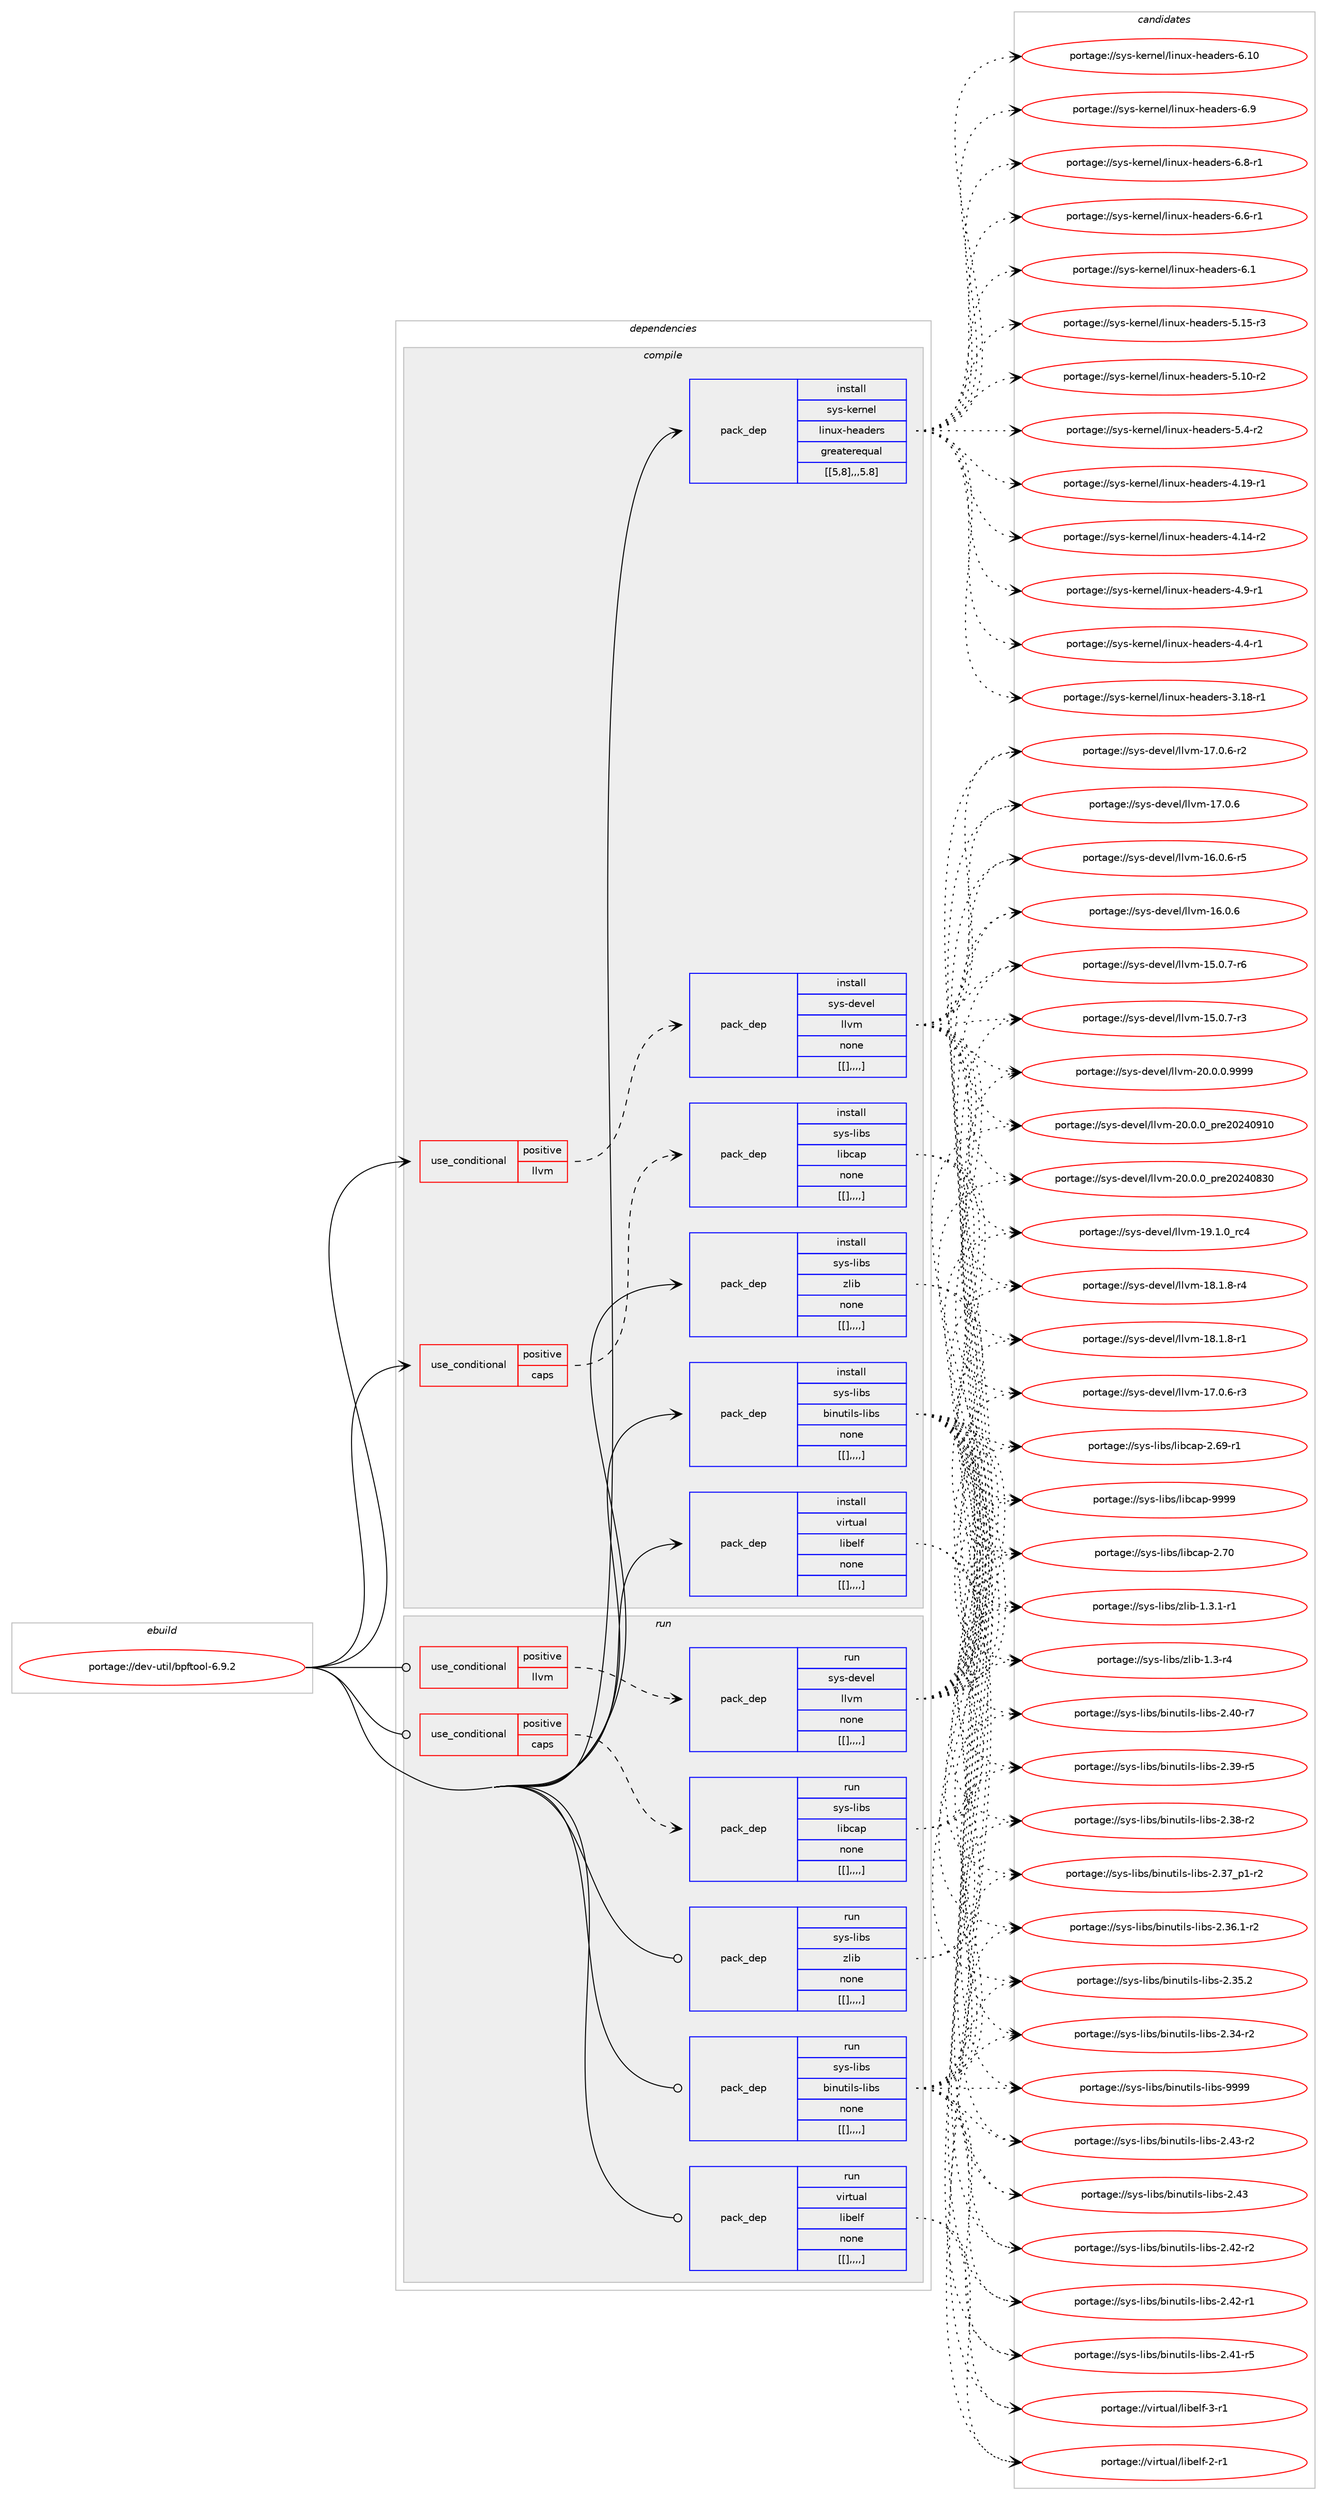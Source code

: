 digraph prolog {

# *************
# Graph options
# *************

newrank=true;
concentrate=true;
compound=true;
graph [rankdir=LR,fontname=Helvetica,fontsize=10,ranksep=1.5];#, ranksep=2.5, nodesep=0.2];
edge  [arrowhead=vee];
node  [fontname=Helvetica,fontsize=10];

# **********
# The ebuild
# **********

subgraph cluster_leftcol {
color=gray;
label=<<i>ebuild</i>>;
id [label="portage://dev-util/bpftool-6.9.2", color=red, width=4, href="../dev-util/bpftool-6.9.2.svg"];
}

# ****************
# The dependencies
# ****************

subgraph cluster_midcol {
color=gray;
label=<<i>dependencies</i>>;
subgraph cluster_compile {
fillcolor="#eeeeee";
style=filled;
label=<<i>compile</i>>;
subgraph cond61091 {
dependency214727 [label=<<TABLE BORDER="0" CELLBORDER="1" CELLSPACING="0" CELLPADDING="4"><TR><TD ROWSPAN="3" CELLPADDING="10">use_conditional</TD></TR><TR><TD>positive</TD></TR><TR><TD>caps</TD></TR></TABLE>>, shape=none, color=red];
subgraph pack152243 {
dependency214728 [label=<<TABLE BORDER="0" CELLBORDER="1" CELLSPACING="0" CELLPADDING="4" WIDTH="220"><TR><TD ROWSPAN="6" CELLPADDING="30">pack_dep</TD></TR><TR><TD WIDTH="110">install</TD></TR><TR><TD>sys-libs</TD></TR><TR><TD>libcap</TD></TR><TR><TD>none</TD></TR><TR><TD>[[],,,,]</TD></TR></TABLE>>, shape=none, color=blue];
}
dependency214727:e -> dependency214728:w [weight=20,style="dashed",arrowhead="vee"];
}
id:e -> dependency214727:w [weight=20,style="solid",arrowhead="vee"];
subgraph cond61092 {
dependency214729 [label=<<TABLE BORDER="0" CELLBORDER="1" CELLSPACING="0" CELLPADDING="4"><TR><TD ROWSPAN="3" CELLPADDING="10">use_conditional</TD></TR><TR><TD>positive</TD></TR><TR><TD>llvm</TD></TR></TABLE>>, shape=none, color=red];
subgraph pack152244 {
dependency214730 [label=<<TABLE BORDER="0" CELLBORDER="1" CELLSPACING="0" CELLPADDING="4" WIDTH="220"><TR><TD ROWSPAN="6" CELLPADDING="30">pack_dep</TD></TR><TR><TD WIDTH="110">install</TD></TR><TR><TD>sys-devel</TD></TR><TR><TD>llvm</TD></TR><TR><TD>none</TD></TR><TR><TD>[[],,,,]</TD></TR></TABLE>>, shape=none, color=blue];
}
dependency214729:e -> dependency214730:w [weight=20,style="dashed",arrowhead="vee"];
}
id:e -> dependency214729:w [weight=20,style="solid",arrowhead="vee"];
subgraph pack152245 {
dependency214731 [label=<<TABLE BORDER="0" CELLBORDER="1" CELLSPACING="0" CELLPADDING="4" WIDTH="220"><TR><TD ROWSPAN="6" CELLPADDING="30">pack_dep</TD></TR><TR><TD WIDTH="110">install</TD></TR><TR><TD>sys-kernel</TD></TR><TR><TD>linux-headers</TD></TR><TR><TD>greaterequal</TD></TR><TR><TD>[[5,8],,,5.8]</TD></TR></TABLE>>, shape=none, color=blue];
}
id:e -> dependency214731:w [weight=20,style="solid",arrowhead="vee"];
subgraph pack152246 {
dependency214732 [label=<<TABLE BORDER="0" CELLBORDER="1" CELLSPACING="0" CELLPADDING="4" WIDTH="220"><TR><TD ROWSPAN="6" CELLPADDING="30">pack_dep</TD></TR><TR><TD WIDTH="110">install</TD></TR><TR><TD>sys-libs</TD></TR><TR><TD>binutils-libs</TD></TR><TR><TD>none</TD></TR><TR><TD>[[],,,,]</TD></TR></TABLE>>, shape=none, color=blue];
}
id:e -> dependency214732:w [weight=20,style="solid",arrowhead="vee"];
subgraph pack152247 {
dependency214733 [label=<<TABLE BORDER="0" CELLBORDER="1" CELLSPACING="0" CELLPADDING="4" WIDTH="220"><TR><TD ROWSPAN="6" CELLPADDING="30">pack_dep</TD></TR><TR><TD WIDTH="110">install</TD></TR><TR><TD>sys-libs</TD></TR><TR><TD>zlib</TD></TR><TR><TD>none</TD></TR><TR><TD>[[],,,,]</TD></TR></TABLE>>, shape=none, color=blue];
}
id:e -> dependency214733:w [weight=20,style="solid",arrowhead="vee"];
subgraph pack152248 {
dependency214734 [label=<<TABLE BORDER="0" CELLBORDER="1" CELLSPACING="0" CELLPADDING="4" WIDTH="220"><TR><TD ROWSPAN="6" CELLPADDING="30">pack_dep</TD></TR><TR><TD WIDTH="110">install</TD></TR><TR><TD>virtual</TD></TR><TR><TD>libelf</TD></TR><TR><TD>none</TD></TR><TR><TD>[[],,,,]</TD></TR></TABLE>>, shape=none, color=blue];
}
id:e -> dependency214734:w [weight=20,style="solid",arrowhead="vee"];
}
subgraph cluster_compileandrun {
fillcolor="#eeeeee";
style=filled;
label=<<i>compile and run</i>>;
}
subgraph cluster_run {
fillcolor="#eeeeee";
style=filled;
label=<<i>run</i>>;
subgraph cond61093 {
dependency214735 [label=<<TABLE BORDER="0" CELLBORDER="1" CELLSPACING="0" CELLPADDING="4"><TR><TD ROWSPAN="3" CELLPADDING="10">use_conditional</TD></TR><TR><TD>positive</TD></TR><TR><TD>caps</TD></TR></TABLE>>, shape=none, color=red];
subgraph pack152249 {
dependency214736 [label=<<TABLE BORDER="0" CELLBORDER="1" CELLSPACING="0" CELLPADDING="4" WIDTH="220"><TR><TD ROWSPAN="6" CELLPADDING="30">pack_dep</TD></TR><TR><TD WIDTH="110">run</TD></TR><TR><TD>sys-libs</TD></TR><TR><TD>libcap</TD></TR><TR><TD>none</TD></TR><TR><TD>[[],,,,]</TD></TR></TABLE>>, shape=none, color=blue];
}
dependency214735:e -> dependency214736:w [weight=20,style="dashed",arrowhead="vee"];
}
id:e -> dependency214735:w [weight=20,style="solid",arrowhead="odot"];
subgraph cond61094 {
dependency214737 [label=<<TABLE BORDER="0" CELLBORDER="1" CELLSPACING="0" CELLPADDING="4"><TR><TD ROWSPAN="3" CELLPADDING="10">use_conditional</TD></TR><TR><TD>positive</TD></TR><TR><TD>llvm</TD></TR></TABLE>>, shape=none, color=red];
subgraph pack152250 {
dependency214738 [label=<<TABLE BORDER="0" CELLBORDER="1" CELLSPACING="0" CELLPADDING="4" WIDTH="220"><TR><TD ROWSPAN="6" CELLPADDING="30">pack_dep</TD></TR><TR><TD WIDTH="110">run</TD></TR><TR><TD>sys-devel</TD></TR><TR><TD>llvm</TD></TR><TR><TD>none</TD></TR><TR><TD>[[],,,,]</TD></TR></TABLE>>, shape=none, color=blue];
}
dependency214737:e -> dependency214738:w [weight=20,style="dashed",arrowhead="vee"];
}
id:e -> dependency214737:w [weight=20,style="solid",arrowhead="odot"];
subgraph pack152251 {
dependency214739 [label=<<TABLE BORDER="0" CELLBORDER="1" CELLSPACING="0" CELLPADDING="4" WIDTH="220"><TR><TD ROWSPAN="6" CELLPADDING="30">pack_dep</TD></TR><TR><TD WIDTH="110">run</TD></TR><TR><TD>sys-libs</TD></TR><TR><TD>binutils-libs</TD></TR><TR><TD>none</TD></TR><TR><TD>[[],,,,]</TD></TR></TABLE>>, shape=none, color=blue];
}
id:e -> dependency214739:w [weight=20,style="solid",arrowhead="odot"];
subgraph pack152252 {
dependency214740 [label=<<TABLE BORDER="0" CELLBORDER="1" CELLSPACING="0" CELLPADDING="4" WIDTH="220"><TR><TD ROWSPAN="6" CELLPADDING="30">pack_dep</TD></TR><TR><TD WIDTH="110">run</TD></TR><TR><TD>sys-libs</TD></TR><TR><TD>zlib</TD></TR><TR><TD>none</TD></TR><TR><TD>[[],,,,]</TD></TR></TABLE>>, shape=none, color=blue];
}
id:e -> dependency214740:w [weight=20,style="solid",arrowhead="odot"];
subgraph pack152253 {
dependency214741 [label=<<TABLE BORDER="0" CELLBORDER="1" CELLSPACING="0" CELLPADDING="4" WIDTH="220"><TR><TD ROWSPAN="6" CELLPADDING="30">pack_dep</TD></TR><TR><TD WIDTH="110">run</TD></TR><TR><TD>virtual</TD></TR><TR><TD>libelf</TD></TR><TR><TD>none</TD></TR><TR><TD>[[],,,,]</TD></TR></TABLE>>, shape=none, color=blue];
}
id:e -> dependency214741:w [weight=20,style="solid",arrowhead="odot"];
}
}

# **************
# The candidates
# **************

subgraph cluster_choices {
rank=same;
color=gray;
label=<<i>candidates</i>>;

subgraph choice152243 {
color=black;
nodesep=1;
choice1151211154510810598115471081059899971124557575757 [label="portage://sys-libs/libcap-9999", color=red, width=4,href="../sys-libs/libcap-9999.svg"];
choice1151211154510810598115471081059899971124550465548 [label="portage://sys-libs/libcap-2.70", color=red, width=4,href="../sys-libs/libcap-2.70.svg"];
choice11512111545108105981154710810598999711245504654574511449 [label="portage://sys-libs/libcap-2.69-r1", color=red, width=4,href="../sys-libs/libcap-2.69-r1.svg"];
dependency214728:e -> choice1151211154510810598115471081059899971124557575757:w [style=dotted,weight="100"];
dependency214728:e -> choice1151211154510810598115471081059899971124550465548:w [style=dotted,weight="100"];
dependency214728:e -> choice11512111545108105981154710810598999711245504654574511449:w [style=dotted,weight="100"];
}
subgraph choice152244 {
color=black;
nodesep=1;
choice1151211154510010111810110847108108118109455048464846484657575757 [label="portage://sys-devel/llvm-20.0.0.9999", color=red, width=4,href="../sys-devel/llvm-20.0.0.9999.svg"];
choice115121115451001011181011084710810811810945504846484648951121141015048505248574948 [label="portage://sys-devel/llvm-20.0.0_pre20240910", color=red, width=4,href="../sys-devel/llvm-20.0.0_pre20240910.svg"];
choice115121115451001011181011084710810811810945504846484648951121141015048505248565148 [label="portage://sys-devel/llvm-20.0.0_pre20240830", color=red, width=4,href="../sys-devel/llvm-20.0.0_pre20240830.svg"];
choice115121115451001011181011084710810811810945495746494648951149952 [label="portage://sys-devel/llvm-19.1.0_rc4", color=red, width=4,href="../sys-devel/llvm-19.1.0_rc4.svg"];
choice1151211154510010111810110847108108118109454956464946564511452 [label="portage://sys-devel/llvm-18.1.8-r4", color=red, width=4,href="../sys-devel/llvm-18.1.8-r4.svg"];
choice1151211154510010111810110847108108118109454956464946564511449 [label="portage://sys-devel/llvm-18.1.8-r1", color=red, width=4,href="../sys-devel/llvm-18.1.8-r1.svg"];
choice1151211154510010111810110847108108118109454955464846544511451 [label="portage://sys-devel/llvm-17.0.6-r3", color=red, width=4,href="../sys-devel/llvm-17.0.6-r3.svg"];
choice1151211154510010111810110847108108118109454955464846544511450 [label="portage://sys-devel/llvm-17.0.6-r2", color=red, width=4,href="../sys-devel/llvm-17.0.6-r2.svg"];
choice115121115451001011181011084710810811810945495546484654 [label="portage://sys-devel/llvm-17.0.6", color=red, width=4,href="../sys-devel/llvm-17.0.6.svg"];
choice1151211154510010111810110847108108118109454954464846544511453 [label="portage://sys-devel/llvm-16.0.6-r5", color=red, width=4,href="../sys-devel/llvm-16.0.6-r5.svg"];
choice115121115451001011181011084710810811810945495446484654 [label="portage://sys-devel/llvm-16.0.6", color=red, width=4,href="../sys-devel/llvm-16.0.6.svg"];
choice1151211154510010111810110847108108118109454953464846554511454 [label="portage://sys-devel/llvm-15.0.7-r6", color=red, width=4,href="../sys-devel/llvm-15.0.7-r6.svg"];
choice1151211154510010111810110847108108118109454953464846554511451 [label="portage://sys-devel/llvm-15.0.7-r3", color=red, width=4,href="../sys-devel/llvm-15.0.7-r3.svg"];
dependency214730:e -> choice1151211154510010111810110847108108118109455048464846484657575757:w [style=dotted,weight="100"];
dependency214730:e -> choice115121115451001011181011084710810811810945504846484648951121141015048505248574948:w [style=dotted,weight="100"];
dependency214730:e -> choice115121115451001011181011084710810811810945504846484648951121141015048505248565148:w [style=dotted,weight="100"];
dependency214730:e -> choice115121115451001011181011084710810811810945495746494648951149952:w [style=dotted,weight="100"];
dependency214730:e -> choice1151211154510010111810110847108108118109454956464946564511452:w [style=dotted,weight="100"];
dependency214730:e -> choice1151211154510010111810110847108108118109454956464946564511449:w [style=dotted,weight="100"];
dependency214730:e -> choice1151211154510010111810110847108108118109454955464846544511451:w [style=dotted,weight="100"];
dependency214730:e -> choice1151211154510010111810110847108108118109454955464846544511450:w [style=dotted,weight="100"];
dependency214730:e -> choice115121115451001011181011084710810811810945495546484654:w [style=dotted,weight="100"];
dependency214730:e -> choice1151211154510010111810110847108108118109454954464846544511453:w [style=dotted,weight="100"];
dependency214730:e -> choice115121115451001011181011084710810811810945495446484654:w [style=dotted,weight="100"];
dependency214730:e -> choice1151211154510010111810110847108108118109454953464846554511454:w [style=dotted,weight="100"];
dependency214730:e -> choice1151211154510010111810110847108108118109454953464846554511451:w [style=dotted,weight="100"];
}
subgraph choice152245 {
color=black;
nodesep=1;
choice115121115451071011141101011084710810511011712045104101971001011141154554464948 [label="portage://sys-kernel/linux-headers-6.10", color=red, width=4,href="../sys-kernel/linux-headers-6.10.svg"];
choice1151211154510710111411010110847108105110117120451041019710010111411545544657 [label="portage://sys-kernel/linux-headers-6.9", color=red, width=4,href="../sys-kernel/linux-headers-6.9.svg"];
choice11512111545107101114110101108471081051101171204510410197100101114115455446564511449 [label="portage://sys-kernel/linux-headers-6.8-r1", color=red, width=4,href="../sys-kernel/linux-headers-6.8-r1.svg"];
choice11512111545107101114110101108471081051101171204510410197100101114115455446544511449 [label="portage://sys-kernel/linux-headers-6.6-r1", color=red, width=4,href="../sys-kernel/linux-headers-6.6-r1.svg"];
choice1151211154510710111411010110847108105110117120451041019710010111411545544649 [label="portage://sys-kernel/linux-headers-6.1", color=red, width=4,href="../sys-kernel/linux-headers-6.1.svg"];
choice1151211154510710111411010110847108105110117120451041019710010111411545534649534511451 [label="portage://sys-kernel/linux-headers-5.15-r3", color=red, width=4,href="../sys-kernel/linux-headers-5.15-r3.svg"];
choice1151211154510710111411010110847108105110117120451041019710010111411545534649484511450 [label="portage://sys-kernel/linux-headers-5.10-r2", color=red, width=4,href="../sys-kernel/linux-headers-5.10-r2.svg"];
choice11512111545107101114110101108471081051101171204510410197100101114115455346524511450 [label="portage://sys-kernel/linux-headers-5.4-r2", color=red, width=4,href="../sys-kernel/linux-headers-5.4-r2.svg"];
choice1151211154510710111411010110847108105110117120451041019710010111411545524649574511449 [label="portage://sys-kernel/linux-headers-4.19-r1", color=red, width=4,href="../sys-kernel/linux-headers-4.19-r1.svg"];
choice1151211154510710111411010110847108105110117120451041019710010111411545524649524511450 [label="portage://sys-kernel/linux-headers-4.14-r2", color=red, width=4,href="../sys-kernel/linux-headers-4.14-r2.svg"];
choice11512111545107101114110101108471081051101171204510410197100101114115455246574511449 [label="portage://sys-kernel/linux-headers-4.9-r1", color=red, width=4,href="../sys-kernel/linux-headers-4.9-r1.svg"];
choice11512111545107101114110101108471081051101171204510410197100101114115455246524511449 [label="portage://sys-kernel/linux-headers-4.4-r1", color=red, width=4,href="../sys-kernel/linux-headers-4.4-r1.svg"];
choice1151211154510710111411010110847108105110117120451041019710010111411545514649564511449 [label="portage://sys-kernel/linux-headers-3.18-r1", color=red, width=4,href="../sys-kernel/linux-headers-3.18-r1.svg"];
dependency214731:e -> choice115121115451071011141101011084710810511011712045104101971001011141154554464948:w [style=dotted,weight="100"];
dependency214731:e -> choice1151211154510710111411010110847108105110117120451041019710010111411545544657:w [style=dotted,weight="100"];
dependency214731:e -> choice11512111545107101114110101108471081051101171204510410197100101114115455446564511449:w [style=dotted,weight="100"];
dependency214731:e -> choice11512111545107101114110101108471081051101171204510410197100101114115455446544511449:w [style=dotted,weight="100"];
dependency214731:e -> choice1151211154510710111411010110847108105110117120451041019710010111411545544649:w [style=dotted,weight="100"];
dependency214731:e -> choice1151211154510710111411010110847108105110117120451041019710010111411545534649534511451:w [style=dotted,weight="100"];
dependency214731:e -> choice1151211154510710111411010110847108105110117120451041019710010111411545534649484511450:w [style=dotted,weight="100"];
dependency214731:e -> choice11512111545107101114110101108471081051101171204510410197100101114115455346524511450:w [style=dotted,weight="100"];
dependency214731:e -> choice1151211154510710111411010110847108105110117120451041019710010111411545524649574511449:w [style=dotted,weight="100"];
dependency214731:e -> choice1151211154510710111411010110847108105110117120451041019710010111411545524649524511450:w [style=dotted,weight="100"];
dependency214731:e -> choice11512111545107101114110101108471081051101171204510410197100101114115455246574511449:w [style=dotted,weight="100"];
dependency214731:e -> choice11512111545107101114110101108471081051101171204510410197100101114115455246524511449:w [style=dotted,weight="100"];
dependency214731:e -> choice1151211154510710111411010110847108105110117120451041019710010111411545514649564511449:w [style=dotted,weight="100"];
}
subgraph choice152246 {
color=black;
nodesep=1;
choice1151211154510810598115479810511011711610510811545108105981154557575757 [label="portage://sys-libs/binutils-libs-9999", color=red, width=4,href="../sys-libs/binutils-libs-9999.svg"];
choice11512111545108105981154798105110117116105108115451081059811545504652514511450 [label="portage://sys-libs/binutils-libs-2.43-r2", color=red, width=4,href="../sys-libs/binutils-libs-2.43-r2.svg"];
choice1151211154510810598115479810511011711610510811545108105981154550465251 [label="portage://sys-libs/binutils-libs-2.43", color=red, width=4,href="../sys-libs/binutils-libs-2.43.svg"];
choice11512111545108105981154798105110117116105108115451081059811545504652504511450 [label="portage://sys-libs/binutils-libs-2.42-r2", color=red, width=4,href="../sys-libs/binutils-libs-2.42-r2.svg"];
choice11512111545108105981154798105110117116105108115451081059811545504652504511449 [label="portage://sys-libs/binutils-libs-2.42-r1", color=red, width=4,href="../sys-libs/binutils-libs-2.42-r1.svg"];
choice11512111545108105981154798105110117116105108115451081059811545504652494511453 [label="portage://sys-libs/binutils-libs-2.41-r5", color=red, width=4,href="../sys-libs/binutils-libs-2.41-r5.svg"];
choice11512111545108105981154798105110117116105108115451081059811545504652484511455 [label="portage://sys-libs/binutils-libs-2.40-r7", color=red, width=4,href="../sys-libs/binutils-libs-2.40-r7.svg"];
choice11512111545108105981154798105110117116105108115451081059811545504651574511453 [label="portage://sys-libs/binutils-libs-2.39-r5", color=red, width=4,href="../sys-libs/binutils-libs-2.39-r5.svg"];
choice11512111545108105981154798105110117116105108115451081059811545504651564511450 [label="portage://sys-libs/binutils-libs-2.38-r2", color=red, width=4,href="../sys-libs/binutils-libs-2.38-r2.svg"];
choice115121115451081059811547981051101171161051081154510810598115455046515595112494511450 [label="portage://sys-libs/binutils-libs-2.37_p1-r2", color=red, width=4,href="../sys-libs/binutils-libs-2.37_p1-r2.svg"];
choice115121115451081059811547981051101171161051081154510810598115455046515446494511450 [label="portage://sys-libs/binutils-libs-2.36.1-r2", color=red, width=4,href="../sys-libs/binutils-libs-2.36.1-r2.svg"];
choice11512111545108105981154798105110117116105108115451081059811545504651534650 [label="portage://sys-libs/binutils-libs-2.35.2", color=red, width=4,href="../sys-libs/binutils-libs-2.35.2.svg"];
choice11512111545108105981154798105110117116105108115451081059811545504651524511450 [label="portage://sys-libs/binutils-libs-2.34-r2", color=red, width=4,href="../sys-libs/binutils-libs-2.34-r2.svg"];
dependency214732:e -> choice1151211154510810598115479810511011711610510811545108105981154557575757:w [style=dotted,weight="100"];
dependency214732:e -> choice11512111545108105981154798105110117116105108115451081059811545504652514511450:w [style=dotted,weight="100"];
dependency214732:e -> choice1151211154510810598115479810511011711610510811545108105981154550465251:w [style=dotted,weight="100"];
dependency214732:e -> choice11512111545108105981154798105110117116105108115451081059811545504652504511450:w [style=dotted,weight="100"];
dependency214732:e -> choice11512111545108105981154798105110117116105108115451081059811545504652504511449:w [style=dotted,weight="100"];
dependency214732:e -> choice11512111545108105981154798105110117116105108115451081059811545504652494511453:w [style=dotted,weight="100"];
dependency214732:e -> choice11512111545108105981154798105110117116105108115451081059811545504652484511455:w [style=dotted,weight="100"];
dependency214732:e -> choice11512111545108105981154798105110117116105108115451081059811545504651574511453:w [style=dotted,weight="100"];
dependency214732:e -> choice11512111545108105981154798105110117116105108115451081059811545504651564511450:w [style=dotted,weight="100"];
dependency214732:e -> choice115121115451081059811547981051101171161051081154510810598115455046515595112494511450:w [style=dotted,weight="100"];
dependency214732:e -> choice115121115451081059811547981051101171161051081154510810598115455046515446494511450:w [style=dotted,weight="100"];
dependency214732:e -> choice11512111545108105981154798105110117116105108115451081059811545504651534650:w [style=dotted,weight="100"];
dependency214732:e -> choice11512111545108105981154798105110117116105108115451081059811545504651524511450:w [style=dotted,weight="100"];
}
subgraph choice152247 {
color=black;
nodesep=1;
choice115121115451081059811547122108105984549465146494511449 [label="portage://sys-libs/zlib-1.3.1-r1", color=red, width=4,href="../sys-libs/zlib-1.3.1-r1.svg"];
choice11512111545108105981154712210810598454946514511452 [label="portage://sys-libs/zlib-1.3-r4", color=red, width=4,href="../sys-libs/zlib-1.3-r4.svg"];
dependency214733:e -> choice115121115451081059811547122108105984549465146494511449:w [style=dotted,weight="100"];
dependency214733:e -> choice11512111545108105981154712210810598454946514511452:w [style=dotted,weight="100"];
}
subgraph choice152248 {
color=black;
nodesep=1;
choice11810511411611797108471081059810110810245514511449 [label="portage://virtual/libelf-3-r1", color=red, width=4,href="../virtual/libelf-3-r1.svg"];
choice11810511411611797108471081059810110810245504511449 [label="portage://virtual/libelf-2-r1", color=red, width=4,href="../virtual/libelf-2-r1.svg"];
dependency214734:e -> choice11810511411611797108471081059810110810245514511449:w [style=dotted,weight="100"];
dependency214734:e -> choice11810511411611797108471081059810110810245504511449:w [style=dotted,weight="100"];
}
subgraph choice152249 {
color=black;
nodesep=1;
choice1151211154510810598115471081059899971124557575757 [label="portage://sys-libs/libcap-9999", color=red, width=4,href="../sys-libs/libcap-9999.svg"];
choice1151211154510810598115471081059899971124550465548 [label="portage://sys-libs/libcap-2.70", color=red, width=4,href="../sys-libs/libcap-2.70.svg"];
choice11512111545108105981154710810598999711245504654574511449 [label="portage://sys-libs/libcap-2.69-r1", color=red, width=4,href="../sys-libs/libcap-2.69-r1.svg"];
dependency214736:e -> choice1151211154510810598115471081059899971124557575757:w [style=dotted,weight="100"];
dependency214736:e -> choice1151211154510810598115471081059899971124550465548:w [style=dotted,weight="100"];
dependency214736:e -> choice11512111545108105981154710810598999711245504654574511449:w [style=dotted,weight="100"];
}
subgraph choice152250 {
color=black;
nodesep=1;
choice1151211154510010111810110847108108118109455048464846484657575757 [label="portage://sys-devel/llvm-20.0.0.9999", color=red, width=4,href="../sys-devel/llvm-20.0.0.9999.svg"];
choice115121115451001011181011084710810811810945504846484648951121141015048505248574948 [label="portage://sys-devel/llvm-20.0.0_pre20240910", color=red, width=4,href="../sys-devel/llvm-20.0.0_pre20240910.svg"];
choice115121115451001011181011084710810811810945504846484648951121141015048505248565148 [label="portage://sys-devel/llvm-20.0.0_pre20240830", color=red, width=4,href="../sys-devel/llvm-20.0.0_pre20240830.svg"];
choice115121115451001011181011084710810811810945495746494648951149952 [label="portage://sys-devel/llvm-19.1.0_rc4", color=red, width=4,href="../sys-devel/llvm-19.1.0_rc4.svg"];
choice1151211154510010111810110847108108118109454956464946564511452 [label="portage://sys-devel/llvm-18.1.8-r4", color=red, width=4,href="../sys-devel/llvm-18.1.8-r4.svg"];
choice1151211154510010111810110847108108118109454956464946564511449 [label="portage://sys-devel/llvm-18.1.8-r1", color=red, width=4,href="../sys-devel/llvm-18.1.8-r1.svg"];
choice1151211154510010111810110847108108118109454955464846544511451 [label="portage://sys-devel/llvm-17.0.6-r3", color=red, width=4,href="../sys-devel/llvm-17.0.6-r3.svg"];
choice1151211154510010111810110847108108118109454955464846544511450 [label="portage://sys-devel/llvm-17.0.6-r2", color=red, width=4,href="../sys-devel/llvm-17.0.6-r2.svg"];
choice115121115451001011181011084710810811810945495546484654 [label="portage://sys-devel/llvm-17.0.6", color=red, width=4,href="../sys-devel/llvm-17.0.6.svg"];
choice1151211154510010111810110847108108118109454954464846544511453 [label="portage://sys-devel/llvm-16.0.6-r5", color=red, width=4,href="../sys-devel/llvm-16.0.6-r5.svg"];
choice115121115451001011181011084710810811810945495446484654 [label="portage://sys-devel/llvm-16.0.6", color=red, width=4,href="../sys-devel/llvm-16.0.6.svg"];
choice1151211154510010111810110847108108118109454953464846554511454 [label="portage://sys-devel/llvm-15.0.7-r6", color=red, width=4,href="../sys-devel/llvm-15.0.7-r6.svg"];
choice1151211154510010111810110847108108118109454953464846554511451 [label="portage://sys-devel/llvm-15.0.7-r3", color=red, width=4,href="../sys-devel/llvm-15.0.7-r3.svg"];
dependency214738:e -> choice1151211154510010111810110847108108118109455048464846484657575757:w [style=dotted,weight="100"];
dependency214738:e -> choice115121115451001011181011084710810811810945504846484648951121141015048505248574948:w [style=dotted,weight="100"];
dependency214738:e -> choice115121115451001011181011084710810811810945504846484648951121141015048505248565148:w [style=dotted,weight="100"];
dependency214738:e -> choice115121115451001011181011084710810811810945495746494648951149952:w [style=dotted,weight="100"];
dependency214738:e -> choice1151211154510010111810110847108108118109454956464946564511452:w [style=dotted,weight="100"];
dependency214738:e -> choice1151211154510010111810110847108108118109454956464946564511449:w [style=dotted,weight="100"];
dependency214738:e -> choice1151211154510010111810110847108108118109454955464846544511451:w [style=dotted,weight="100"];
dependency214738:e -> choice1151211154510010111810110847108108118109454955464846544511450:w [style=dotted,weight="100"];
dependency214738:e -> choice115121115451001011181011084710810811810945495546484654:w [style=dotted,weight="100"];
dependency214738:e -> choice1151211154510010111810110847108108118109454954464846544511453:w [style=dotted,weight="100"];
dependency214738:e -> choice115121115451001011181011084710810811810945495446484654:w [style=dotted,weight="100"];
dependency214738:e -> choice1151211154510010111810110847108108118109454953464846554511454:w [style=dotted,weight="100"];
dependency214738:e -> choice1151211154510010111810110847108108118109454953464846554511451:w [style=dotted,weight="100"];
}
subgraph choice152251 {
color=black;
nodesep=1;
choice1151211154510810598115479810511011711610510811545108105981154557575757 [label="portage://sys-libs/binutils-libs-9999", color=red, width=4,href="../sys-libs/binutils-libs-9999.svg"];
choice11512111545108105981154798105110117116105108115451081059811545504652514511450 [label="portage://sys-libs/binutils-libs-2.43-r2", color=red, width=4,href="../sys-libs/binutils-libs-2.43-r2.svg"];
choice1151211154510810598115479810511011711610510811545108105981154550465251 [label="portage://sys-libs/binutils-libs-2.43", color=red, width=4,href="../sys-libs/binutils-libs-2.43.svg"];
choice11512111545108105981154798105110117116105108115451081059811545504652504511450 [label="portage://sys-libs/binutils-libs-2.42-r2", color=red, width=4,href="../sys-libs/binutils-libs-2.42-r2.svg"];
choice11512111545108105981154798105110117116105108115451081059811545504652504511449 [label="portage://sys-libs/binutils-libs-2.42-r1", color=red, width=4,href="../sys-libs/binutils-libs-2.42-r1.svg"];
choice11512111545108105981154798105110117116105108115451081059811545504652494511453 [label="portage://sys-libs/binutils-libs-2.41-r5", color=red, width=4,href="../sys-libs/binutils-libs-2.41-r5.svg"];
choice11512111545108105981154798105110117116105108115451081059811545504652484511455 [label="portage://sys-libs/binutils-libs-2.40-r7", color=red, width=4,href="../sys-libs/binutils-libs-2.40-r7.svg"];
choice11512111545108105981154798105110117116105108115451081059811545504651574511453 [label="portage://sys-libs/binutils-libs-2.39-r5", color=red, width=4,href="../sys-libs/binutils-libs-2.39-r5.svg"];
choice11512111545108105981154798105110117116105108115451081059811545504651564511450 [label="portage://sys-libs/binutils-libs-2.38-r2", color=red, width=4,href="../sys-libs/binutils-libs-2.38-r2.svg"];
choice115121115451081059811547981051101171161051081154510810598115455046515595112494511450 [label="portage://sys-libs/binutils-libs-2.37_p1-r2", color=red, width=4,href="../sys-libs/binutils-libs-2.37_p1-r2.svg"];
choice115121115451081059811547981051101171161051081154510810598115455046515446494511450 [label="portage://sys-libs/binutils-libs-2.36.1-r2", color=red, width=4,href="../sys-libs/binutils-libs-2.36.1-r2.svg"];
choice11512111545108105981154798105110117116105108115451081059811545504651534650 [label="portage://sys-libs/binutils-libs-2.35.2", color=red, width=4,href="../sys-libs/binutils-libs-2.35.2.svg"];
choice11512111545108105981154798105110117116105108115451081059811545504651524511450 [label="portage://sys-libs/binutils-libs-2.34-r2", color=red, width=4,href="../sys-libs/binutils-libs-2.34-r2.svg"];
dependency214739:e -> choice1151211154510810598115479810511011711610510811545108105981154557575757:w [style=dotted,weight="100"];
dependency214739:e -> choice11512111545108105981154798105110117116105108115451081059811545504652514511450:w [style=dotted,weight="100"];
dependency214739:e -> choice1151211154510810598115479810511011711610510811545108105981154550465251:w [style=dotted,weight="100"];
dependency214739:e -> choice11512111545108105981154798105110117116105108115451081059811545504652504511450:w [style=dotted,weight="100"];
dependency214739:e -> choice11512111545108105981154798105110117116105108115451081059811545504652504511449:w [style=dotted,weight="100"];
dependency214739:e -> choice11512111545108105981154798105110117116105108115451081059811545504652494511453:w [style=dotted,weight="100"];
dependency214739:e -> choice11512111545108105981154798105110117116105108115451081059811545504652484511455:w [style=dotted,weight="100"];
dependency214739:e -> choice11512111545108105981154798105110117116105108115451081059811545504651574511453:w [style=dotted,weight="100"];
dependency214739:e -> choice11512111545108105981154798105110117116105108115451081059811545504651564511450:w [style=dotted,weight="100"];
dependency214739:e -> choice115121115451081059811547981051101171161051081154510810598115455046515595112494511450:w [style=dotted,weight="100"];
dependency214739:e -> choice115121115451081059811547981051101171161051081154510810598115455046515446494511450:w [style=dotted,weight="100"];
dependency214739:e -> choice11512111545108105981154798105110117116105108115451081059811545504651534650:w [style=dotted,weight="100"];
dependency214739:e -> choice11512111545108105981154798105110117116105108115451081059811545504651524511450:w [style=dotted,weight="100"];
}
subgraph choice152252 {
color=black;
nodesep=1;
choice115121115451081059811547122108105984549465146494511449 [label="portage://sys-libs/zlib-1.3.1-r1", color=red, width=4,href="../sys-libs/zlib-1.3.1-r1.svg"];
choice11512111545108105981154712210810598454946514511452 [label="portage://sys-libs/zlib-1.3-r4", color=red, width=4,href="../sys-libs/zlib-1.3-r4.svg"];
dependency214740:e -> choice115121115451081059811547122108105984549465146494511449:w [style=dotted,weight="100"];
dependency214740:e -> choice11512111545108105981154712210810598454946514511452:w [style=dotted,weight="100"];
}
subgraph choice152253 {
color=black;
nodesep=1;
choice11810511411611797108471081059810110810245514511449 [label="portage://virtual/libelf-3-r1", color=red, width=4,href="../virtual/libelf-3-r1.svg"];
choice11810511411611797108471081059810110810245504511449 [label="portage://virtual/libelf-2-r1", color=red, width=4,href="../virtual/libelf-2-r1.svg"];
dependency214741:e -> choice11810511411611797108471081059810110810245514511449:w [style=dotted,weight="100"];
dependency214741:e -> choice11810511411611797108471081059810110810245504511449:w [style=dotted,weight="100"];
}
}

}
